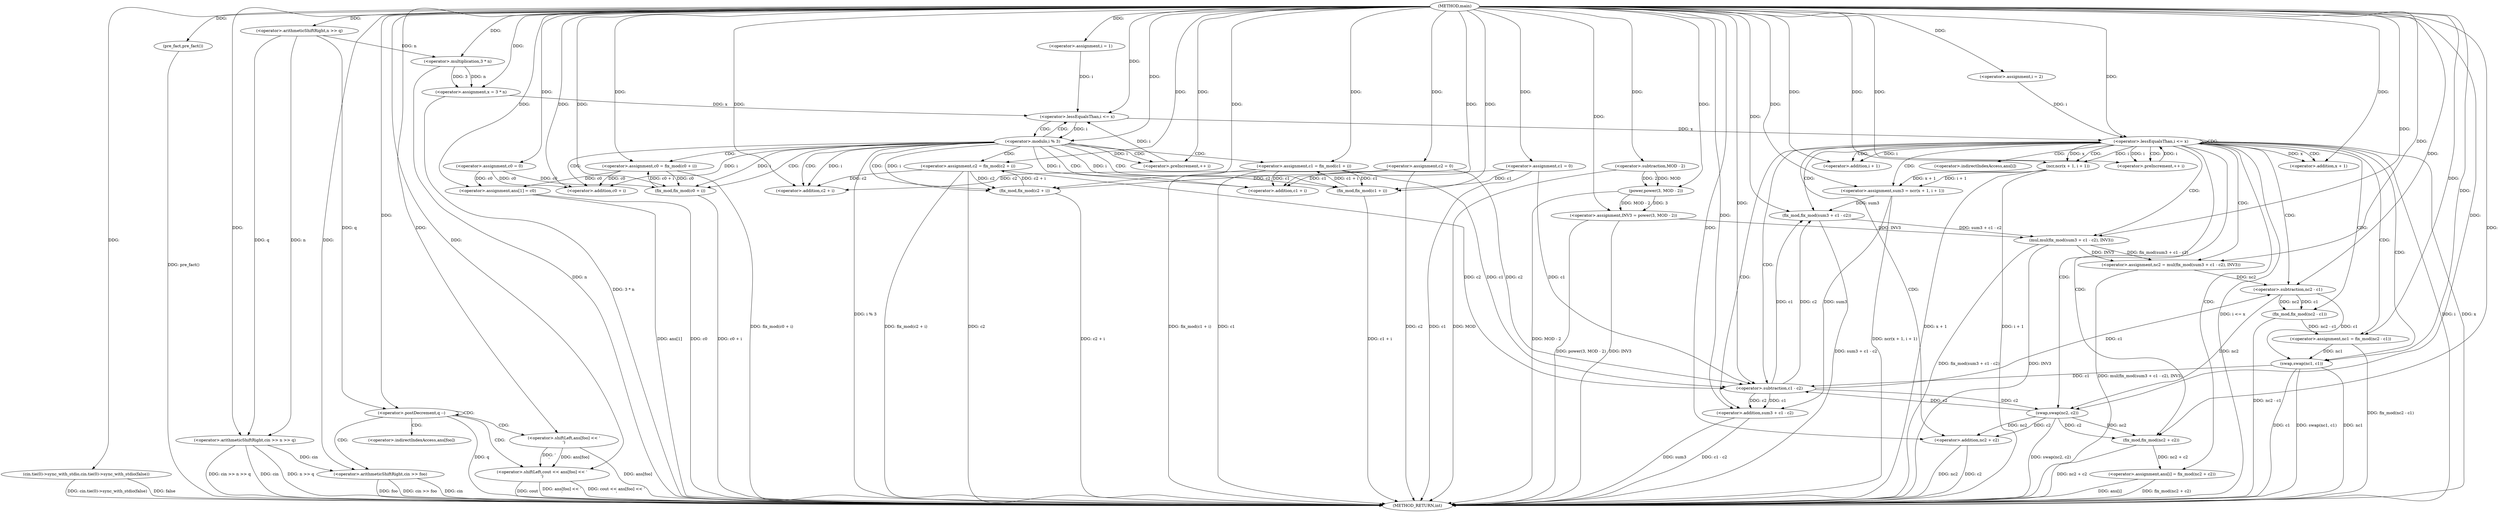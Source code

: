 digraph "main" {  
"1000271" [label = "(METHOD,main)" ]
"1000420" [label = "(METHOD_RETURN,int)" ]
"1000273" [label = "(cin.tie(0)->sync_with_stdio,cin.tie(0)->sync_with_stdio(false))" ]
"1000275" [label = "(pre_fact,pre_fact())" ]
"1000276" [label = "(<operator>.arithmeticShiftRight,cin >> n >> q)" ]
"1000282" [label = "(<operator>.assignment,x = 3 * n)" ]
"1000288" [label = "(<operator>.assignment,c0 = 0)" ]
"1000292" [label = "(<operator>.assignment,c1 = 0)" ]
"1000296" [label = "(<operator>.assignment,c2 = 0)" ]
"1000339" [label = "(<operator>.assignment,ans[1] = c0)" ]
"1000345" [label = "(<operator>.assignment,INV3 = power(3, MOD - 2))" ]
"1000301" [label = "(<operator>.assignment,i = 1)" ]
"1000304" [label = "(<operator>.lessEqualsThan,i <= x)" ]
"1000307" [label = "(<operator>.preIncrement,++ i)" ]
"1000354" [label = "(<operator>.assignment,i = 2)" ]
"1000357" [label = "(<operator>.lessEqualsThan,i <= x)" ]
"1000360" [label = "(<operator>.preIncrement,++ i)" ]
"1000406" [label = "(<operator>.postDecrement,q --)" ]
"1000278" [label = "(<operator>.arithmeticShiftRight,n >> q)" ]
"1000284" [label = "(<operator>.multiplication,3 * n)" ]
"1000347" [label = "(power,power(3, MOD - 2))" ]
"1000364" [label = "(<operator>.assignment,sum3 = ncr(x + 1, i + 1))" ]
"1000374" [label = "(<operator>.assignment,nc2 = mul(fix_mod(sum3 + c1 - c2), INV3))" ]
"1000385" [label = "(<operator>.assignment,nc1 = fix_mod(nc2 - c1))" ]
"1000391" [label = "(swap,swap(nc1, c1))" ]
"1000394" [label = "(swap,swap(nc2, c2))" ]
"1000397" [label = "(<operator>.assignment,ans[i] = fix_mod(nc2 + c2))" ]
"1000410" [label = "(<operator>.arithmeticShiftRight,cin >> foo)" ]
"1000413" [label = "(<operator>.shiftLeft,cout << ans[foo] << '\n')" ]
"1000311" [label = "(<operator>.modulo,i % 3)" ]
"1000349" [label = "(<operator>.subtraction,MOD - 2)" ]
"1000316" [label = "(<operator>.assignment,c0 = fix_mod(c0 + i))" ]
"1000324" [label = "(<operator>.assignment,c1 = fix_mod(c1 + i))" ]
"1000332" [label = "(<operator>.assignment,c2 = fix_mod(c2 + i))" ]
"1000366" [label = "(ncr,ncr(x + 1, i + 1))" ]
"1000376" [label = "(mul,mul(fix_mod(sum3 + c1 - c2), INV3))" ]
"1000387" [label = "(fix_mod,fix_mod(nc2 - c1))" ]
"1000401" [label = "(fix_mod,fix_mod(nc2 + c2))" ]
"1000415" [label = "(<operator>.shiftLeft,ans[foo] << '\n')" ]
"1000367" [label = "(<operator>.addition,x + 1)" ]
"1000370" [label = "(<operator>.addition,i + 1)" ]
"1000377" [label = "(fix_mod,fix_mod(sum3 + c1 - c2))" ]
"1000388" [label = "(<operator>.subtraction,nc2 - c1)" ]
"1000402" [label = "(<operator>.addition,nc2 + c2)" ]
"1000318" [label = "(fix_mod,fix_mod(c0 + i))" ]
"1000326" [label = "(fix_mod,fix_mod(c1 + i))" ]
"1000334" [label = "(fix_mod,fix_mod(c2 + i))" ]
"1000378" [label = "(<operator>.addition,sum3 + c1 - c2)" ]
"1000319" [label = "(<operator>.addition,c0 + i)" ]
"1000327" [label = "(<operator>.addition,c1 + i)" ]
"1000335" [label = "(<operator>.addition,c2 + i)" ]
"1000380" [label = "(<operator>.subtraction,c1 - c2)" ]
"1000398" [label = "(<operator>.indirectIndexAccess,ans[i])" ]
"1000416" [label = "(<operator>.indirectIndexAccess,ans[foo])" ]
  "1000273" -> "1000420"  [ label = "DDG: cin.tie(0)->sync_with_stdio(false)"] 
  "1000275" -> "1000420"  [ label = "DDG: pre_fact()"] 
  "1000276" -> "1000420"  [ label = "DDG: cin"] 
  "1000276" -> "1000420"  [ label = "DDG: n >> q"] 
  "1000276" -> "1000420"  [ label = "DDG: cin >> n >> q"] 
  "1000284" -> "1000420"  [ label = "DDG: n"] 
  "1000282" -> "1000420"  [ label = "DDG: 3 * n"] 
  "1000292" -> "1000420"  [ label = "DDG: c1"] 
  "1000296" -> "1000420"  [ label = "DDG: c2"] 
  "1000311" -> "1000420"  [ label = "DDG: i % 3"] 
  "1000332" -> "1000420"  [ label = "DDG: c2"] 
  "1000334" -> "1000420"  [ label = "DDG: c2 + i"] 
  "1000332" -> "1000420"  [ label = "DDG: fix_mod(c2 + i)"] 
  "1000324" -> "1000420"  [ label = "DDG: c1"] 
  "1000326" -> "1000420"  [ label = "DDG: c1 + i"] 
  "1000324" -> "1000420"  [ label = "DDG: fix_mod(c1 + i)"] 
  "1000318" -> "1000420"  [ label = "DDG: c0 + i"] 
  "1000316" -> "1000420"  [ label = "DDG: fix_mod(c0 + i)"] 
  "1000339" -> "1000420"  [ label = "DDG: ans[1]"] 
  "1000339" -> "1000420"  [ label = "DDG: c0"] 
  "1000345" -> "1000420"  [ label = "DDG: INV3"] 
  "1000347" -> "1000420"  [ label = "DDG: MOD - 2"] 
  "1000345" -> "1000420"  [ label = "DDG: power(3, MOD - 2)"] 
  "1000357" -> "1000420"  [ label = "DDG: i"] 
  "1000357" -> "1000420"  [ label = "DDG: x"] 
  "1000357" -> "1000420"  [ label = "DDG: i <= x"] 
  "1000406" -> "1000420"  [ label = "DDG: q"] 
  "1000410" -> "1000420"  [ label = "DDG: cin"] 
  "1000410" -> "1000420"  [ label = "DDG: foo"] 
  "1000410" -> "1000420"  [ label = "DDG: cin >> foo"] 
  "1000415" -> "1000420"  [ label = "DDG: ans[foo]"] 
  "1000413" -> "1000420"  [ label = "DDG: ans[foo] << '\n'"] 
  "1000413" -> "1000420"  [ label = "DDG: cout << ans[foo] << '\n'"] 
  "1000366" -> "1000420"  [ label = "DDG: x + 1"] 
  "1000366" -> "1000420"  [ label = "DDG: i + 1"] 
  "1000364" -> "1000420"  [ label = "DDG: ncr(x + 1, i + 1)"] 
  "1000378" -> "1000420"  [ label = "DDG: sum3"] 
  "1000378" -> "1000420"  [ label = "DDG: c1 - c2"] 
  "1000377" -> "1000420"  [ label = "DDG: sum3 + c1 - c2"] 
  "1000376" -> "1000420"  [ label = "DDG: fix_mod(sum3 + c1 - c2)"] 
  "1000376" -> "1000420"  [ label = "DDG: INV3"] 
  "1000374" -> "1000420"  [ label = "DDG: mul(fix_mod(sum3 + c1 - c2), INV3)"] 
  "1000387" -> "1000420"  [ label = "DDG: nc2 - c1"] 
  "1000385" -> "1000420"  [ label = "DDG: fix_mod(nc2 - c1)"] 
  "1000391" -> "1000420"  [ label = "DDG: nc1"] 
  "1000391" -> "1000420"  [ label = "DDG: c1"] 
  "1000391" -> "1000420"  [ label = "DDG: swap(nc1, c1)"] 
  "1000394" -> "1000420"  [ label = "DDG: swap(nc2, c2)"] 
  "1000397" -> "1000420"  [ label = "DDG: ans[i]"] 
  "1000402" -> "1000420"  [ label = "DDG: nc2"] 
  "1000402" -> "1000420"  [ label = "DDG: c2"] 
  "1000401" -> "1000420"  [ label = "DDG: nc2 + c2"] 
  "1000397" -> "1000420"  [ label = "DDG: fix_mod(nc2 + c2)"] 
  "1000273" -> "1000420"  [ label = "DDG: false"] 
  "1000349" -> "1000420"  [ label = "DDG: MOD"] 
  "1000413" -> "1000420"  [ label = "DDG: cout"] 
  "1000271" -> "1000275"  [ label = "DDG: "] 
  "1000284" -> "1000282"  [ label = "DDG: n"] 
  "1000284" -> "1000282"  [ label = "DDG: 3"] 
  "1000271" -> "1000288"  [ label = "DDG: "] 
  "1000271" -> "1000292"  [ label = "DDG: "] 
  "1000271" -> "1000296"  [ label = "DDG: "] 
  "1000288" -> "1000339"  [ label = "DDG: c0"] 
  "1000316" -> "1000339"  [ label = "DDG: c0"] 
  "1000271" -> "1000339"  [ label = "DDG: "] 
  "1000347" -> "1000345"  [ label = "DDG: MOD - 2"] 
  "1000347" -> "1000345"  [ label = "DDG: 3"] 
  "1000271" -> "1000273"  [ label = "DDG: "] 
  "1000271" -> "1000276"  [ label = "DDG: "] 
  "1000278" -> "1000276"  [ label = "DDG: n"] 
  "1000278" -> "1000276"  [ label = "DDG: q"] 
  "1000271" -> "1000282"  [ label = "DDG: "] 
  "1000271" -> "1000301"  [ label = "DDG: "] 
  "1000271" -> "1000345"  [ label = "DDG: "] 
  "1000271" -> "1000354"  [ label = "DDG: "] 
  "1000271" -> "1000278"  [ label = "DDG: "] 
  "1000271" -> "1000284"  [ label = "DDG: "] 
  "1000278" -> "1000284"  [ label = "DDG: n"] 
  "1000301" -> "1000304"  [ label = "DDG: i"] 
  "1000307" -> "1000304"  [ label = "DDG: i"] 
  "1000271" -> "1000304"  [ label = "DDG: "] 
  "1000282" -> "1000304"  [ label = "DDG: x"] 
  "1000311" -> "1000307"  [ label = "DDG: i"] 
  "1000271" -> "1000307"  [ label = "DDG: "] 
  "1000271" -> "1000347"  [ label = "DDG: "] 
  "1000349" -> "1000347"  [ label = "DDG: 2"] 
  "1000349" -> "1000347"  [ label = "DDG: MOD"] 
  "1000354" -> "1000357"  [ label = "DDG: i"] 
  "1000360" -> "1000357"  [ label = "DDG: i"] 
  "1000271" -> "1000357"  [ label = "DDG: "] 
  "1000304" -> "1000357"  [ label = "DDG: x"] 
  "1000271" -> "1000360"  [ label = "DDG: "] 
  "1000357" -> "1000360"  [ label = "DDG: i"] 
  "1000366" -> "1000364"  [ label = "DDG: i + 1"] 
  "1000366" -> "1000364"  [ label = "DDG: x + 1"] 
  "1000376" -> "1000374"  [ label = "DDG: fix_mod(sum3 + c1 - c2)"] 
  "1000376" -> "1000374"  [ label = "DDG: INV3"] 
  "1000387" -> "1000385"  [ label = "DDG: nc2 - c1"] 
  "1000401" -> "1000397"  [ label = "DDG: nc2 + c2"] 
  "1000278" -> "1000406"  [ label = "DDG: q"] 
  "1000271" -> "1000406"  [ label = "DDG: "] 
  "1000271" -> "1000349"  [ label = "DDG: "] 
  "1000271" -> "1000364"  [ label = "DDG: "] 
  "1000271" -> "1000374"  [ label = "DDG: "] 
  "1000271" -> "1000385"  [ label = "DDG: "] 
  "1000385" -> "1000391"  [ label = "DDG: nc1"] 
  "1000271" -> "1000391"  [ label = "DDG: "] 
  "1000388" -> "1000391"  [ label = "DDG: c1"] 
  "1000388" -> "1000394"  [ label = "DDG: nc2"] 
  "1000271" -> "1000394"  [ label = "DDG: "] 
  "1000380" -> "1000394"  [ label = "DDG: c2"] 
  "1000276" -> "1000410"  [ label = "DDG: cin"] 
  "1000271" -> "1000410"  [ label = "DDG: "] 
  "1000271" -> "1000413"  [ label = "DDG: "] 
  "1000415" -> "1000413"  [ label = "DDG: ans[foo]"] 
  "1000415" -> "1000413"  [ label = "DDG: '\n'"] 
  "1000304" -> "1000311"  [ label = "DDG: i"] 
  "1000271" -> "1000311"  [ label = "DDG: "] 
  "1000318" -> "1000316"  [ label = "DDG: c0 + i"] 
  "1000326" -> "1000324"  [ label = "DDG: c1 + i"] 
  "1000334" -> "1000332"  [ label = "DDG: c2 + i"] 
  "1000357" -> "1000366"  [ label = "DDG: i"] 
  "1000271" -> "1000366"  [ label = "DDG: "] 
  "1000357" -> "1000366"  [ label = "DDG: x"] 
  "1000377" -> "1000376"  [ label = "DDG: sum3 + c1 - c2"] 
  "1000345" -> "1000376"  [ label = "DDG: INV3"] 
  "1000271" -> "1000376"  [ label = "DDG: "] 
  "1000388" -> "1000387"  [ label = "DDG: c1"] 
  "1000388" -> "1000387"  [ label = "DDG: nc2"] 
  "1000394" -> "1000401"  [ label = "DDG: c2"] 
  "1000271" -> "1000401"  [ label = "DDG: "] 
  "1000394" -> "1000401"  [ label = "DDG: nc2"] 
  "1000271" -> "1000415"  [ label = "DDG: "] 
  "1000271" -> "1000316"  [ label = "DDG: "] 
  "1000271" -> "1000324"  [ label = "DDG: "] 
  "1000271" -> "1000332"  [ label = "DDG: "] 
  "1000357" -> "1000367"  [ label = "DDG: x"] 
  "1000271" -> "1000367"  [ label = "DDG: "] 
  "1000357" -> "1000370"  [ label = "DDG: i"] 
  "1000271" -> "1000370"  [ label = "DDG: "] 
  "1000364" -> "1000377"  [ label = "DDG: sum3"] 
  "1000271" -> "1000377"  [ label = "DDG: "] 
  "1000380" -> "1000377"  [ label = "DDG: c1"] 
  "1000380" -> "1000377"  [ label = "DDG: c2"] 
  "1000374" -> "1000388"  [ label = "DDG: nc2"] 
  "1000271" -> "1000388"  [ label = "DDG: "] 
  "1000380" -> "1000388"  [ label = "DDG: c1"] 
  "1000394" -> "1000402"  [ label = "DDG: nc2"] 
  "1000271" -> "1000402"  [ label = "DDG: "] 
  "1000394" -> "1000402"  [ label = "DDG: c2"] 
  "1000288" -> "1000318"  [ label = "DDG: c0"] 
  "1000316" -> "1000318"  [ label = "DDG: c0"] 
  "1000271" -> "1000318"  [ label = "DDG: "] 
  "1000311" -> "1000318"  [ label = "DDG: i"] 
  "1000292" -> "1000326"  [ label = "DDG: c1"] 
  "1000324" -> "1000326"  [ label = "DDG: c1"] 
  "1000271" -> "1000326"  [ label = "DDG: "] 
  "1000311" -> "1000326"  [ label = "DDG: i"] 
  "1000311" -> "1000334"  [ label = "DDG: i"] 
  "1000271" -> "1000334"  [ label = "DDG: "] 
  "1000296" -> "1000334"  [ label = "DDG: c2"] 
  "1000332" -> "1000334"  [ label = "DDG: c2"] 
  "1000364" -> "1000378"  [ label = "DDG: sum3"] 
  "1000271" -> "1000378"  [ label = "DDG: "] 
  "1000380" -> "1000378"  [ label = "DDG: c1"] 
  "1000380" -> "1000378"  [ label = "DDG: c2"] 
  "1000288" -> "1000319"  [ label = "DDG: c0"] 
  "1000316" -> "1000319"  [ label = "DDG: c0"] 
  "1000271" -> "1000319"  [ label = "DDG: "] 
  "1000311" -> "1000319"  [ label = "DDG: i"] 
  "1000292" -> "1000327"  [ label = "DDG: c1"] 
  "1000324" -> "1000327"  [ label = "DDG: c1"] 
  "1000271" -> "1000327"  [ label = "DDG: "] 
  "1000311" -> "1000327"  [ label = "DDG: i"] 
  "1000296" -> "1000335"  [ label = "DDG: c2"] 
  "1000332" -> "1000335"  [ label = "DDG: c2"] 
  "1000271" -> "1000335"  [ label = "DDG: "] 
  "1000311" -> "1000335"  [ label = "DDG: i"] 
  "1000292" -> "1000380"  [ label = "DDG: c1"] 
  "1000324" -> "1000380"  [ label = "DDG: c1"] 
  "1000391" -> "1000380"  [ label = "DDG: c1"] 
  "1000271" -> "1000380"  [ label = "DDG: "] 
  "1000296" -> "1000380"  [ label = "DDG: c2"] 
  "1000332" -> "1000380"  [ label = "DDG: c2"] 
  "1000394" -> "1000380"  [ label = "DDG: c2"] 
  "1000304" -> "1000311"  [ label = "CDG: "] 
  "1000357" -> "1000380"  [ label = "CDG: "] 
  "1000357" -> "1000367"  [ label = "CDG: "] 
  "1000357" -> "1000397"  [ label = "CDG: "] 
  "1000357" -> "1000387"  [ label = "CDG: "] 
  "1000357" -> "1000370"  [ label = "CDG: "] 
  "1000357" -> "1000391"  [ label = "CDG: "] 
  "1000357" -> "1000401"  [ label = "CDG: "] 
  "1000357" -> "1000360"  [ label = "CDG: "] 
  "1000357" -> "1000385"  [ label = "CDG: "] 
  "1000357" -> "1000388"  [ label = "CDG: "] 
  "1000357" -> "1000377"  [ label = "CDG: "] 
  "1000357" -> "1000398"  [ label = "CDG: "] 
  "1000357" -> "1000366"  [ label = "CDG: "] 
  "1000357" -> "1000357"  [ label = "CDG: "] 
  "1000357" -> "1000376"  [ label = "CDG: "] 
  "1000357" -> "1000394"  [ label = "CDG: "] 
  "1000357" -> "1000374"  [ label = "CDG: "] 
  "1000357" -> "1000402"  [ label = "CDG: "] 
  "1000357" -> "1000378"  [ label = "CDG: "] 
  "1000357" -> "1000364"  [ label = "CDG: "] 
  "1000406" -> "1000406"  [ label = "CDG: "] 
  "1000406" -> "1000415"  [ label = "CDG: "] 
  "1000406" -> "1000413"  [ label = "CDG: "] 
  "1000406" -> "1000410"  [ label = "CDG: "] 
  "1000406" -> "1000416"  [ label = "CDG: "] 
  "1000311" -> "1000332"  [ label = "CDG: "] 
  "1000311" -> "1000307"  [ label = "CDG: "] 
  "1000311" -> "1000324"  [ label = "CDG: "] 
  "1000311" -> "1000326"  [ label = "CDG: "] 
  "1000311" -> "1000335"  [ label = "CDG: "] 
  "1000311" -> "1000319"  [ label = "CDG: "] 
  "1000311" -> "1000318"  [ label = "CDG: "] 
  "1000311" -> "1000316"  [ label = "CDG: "] 
  "1000311" -> "1000304"  [ label = "CDG: "] 
  "1000311" -> "1000327"  [ label = "CDG: "] 
  "1000311" -> "1000334"  [ label = "CDG: "] 
}
